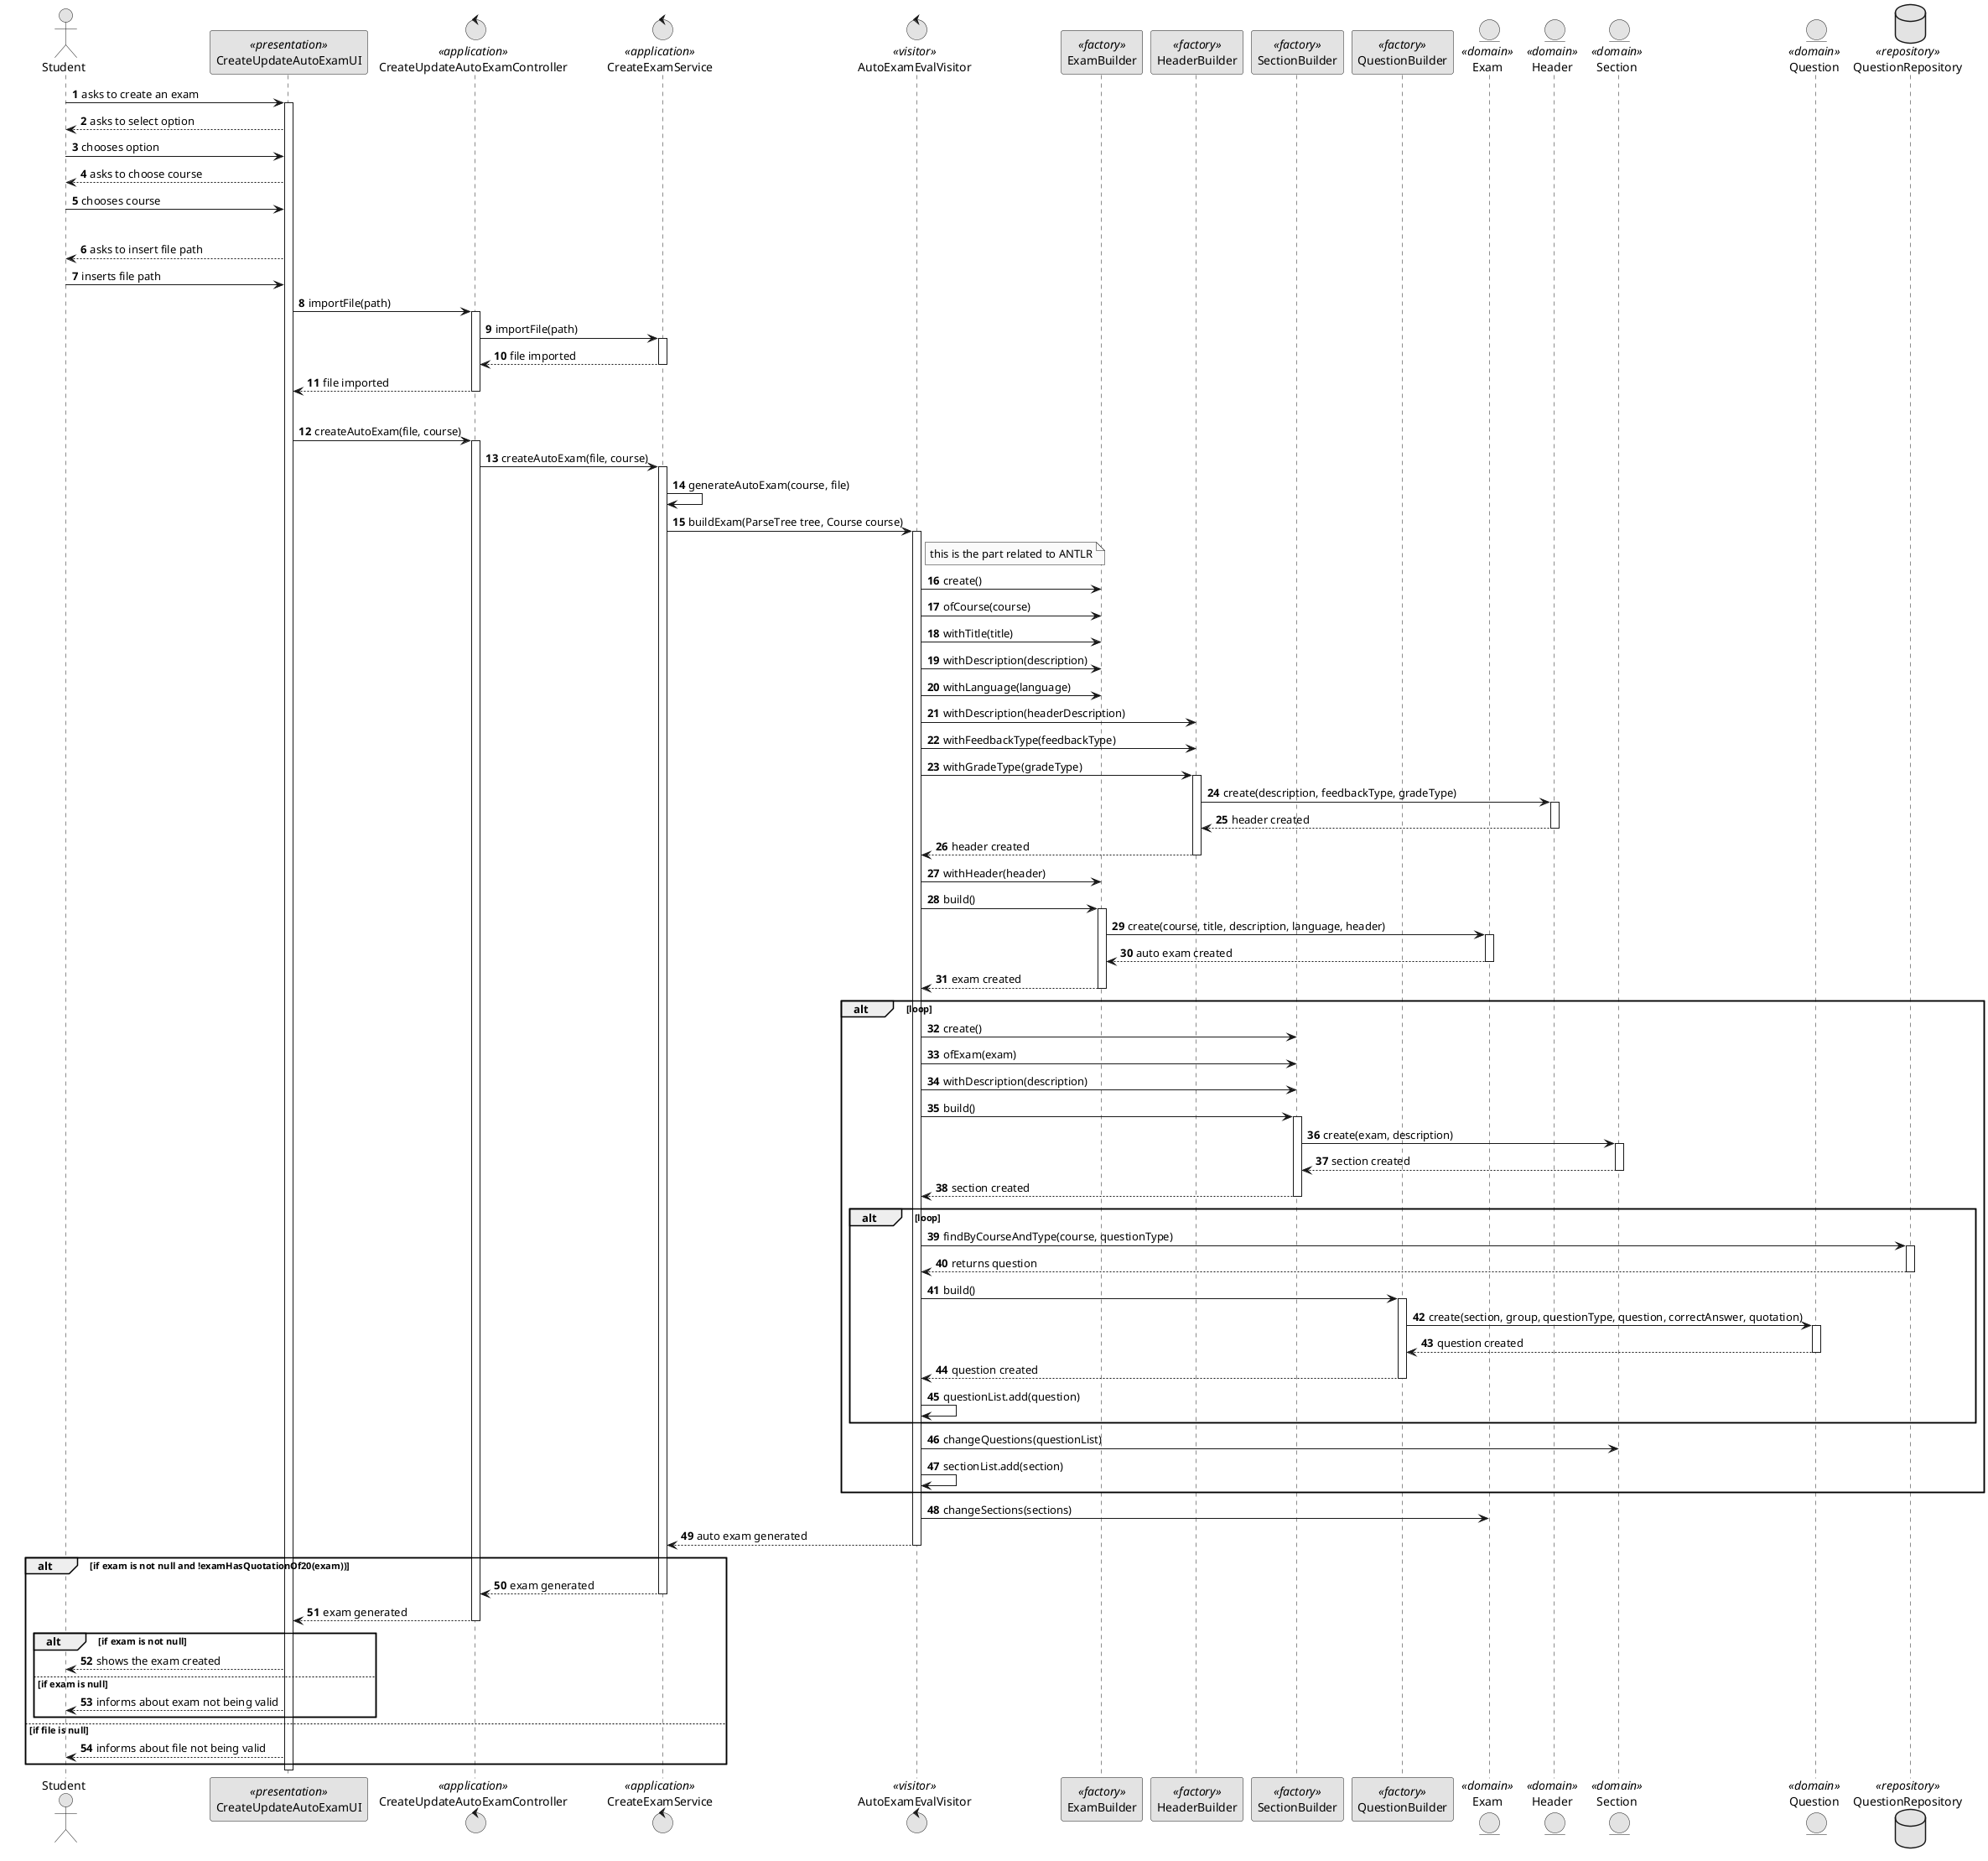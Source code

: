 @startuml
'http://plantuml.com/skinparam.html
skinparam monochrome true
skinparam packageStyle rect
skinparam defaultFontName FG Virgil
skinparam shadowing false
autonumber

actor Student as Actor
participant CreateUpdateAutoExamUI as UI <<presentation>>
control CreateUpdateAutoExamController as Controller <<application>>
control CreateExamService as Service <<application>>

control AutoExamEvalVisitor as EvalVisitor <<visitor>>
participant ExamBuilder as ExamBuilder <<factory>>
participant HeaderBuilder as HeaderBuilder <<factory>>
participant SectionBuilder as SectionBuilder <<factory>>
participant QuestionBuilder as QuestionBuilder <<factory>>
entity Exam as ExamDomain <<domain>>
entity Header as HeaderDomain <<domain>>
entity Section as SectionDomain <<domain>>
entity Question as QuestionDomain <<domain>>
database QuestionRepository as QuestionRepository <<repository>>

Actor -> UI : asks to create an exam
activate UI
    UI --> Actor : asks to select option
    Actor -> UI : chooses option
    UI --> Actor : asks to choose course
    Actor -> UI : chooses course
    alt if option is create exam
        UI --> Actor : asks to insert file path
        Actor -> UI : inserts file path
        UI -> Controller : importFile(path)
        activate Controller
            Controller -> Service : importFile(path)
            activate Service
                Service --> Controller : file imported
            deactivate Service
            Controller --> UI : file imported
        deactivate Controller
        alt if file is not null
            UI -> Controller : createAutoExam(file, course)
            activate Controller
                Controller -> Service : createAutoExam(file, course)
                activate Service
                    Service -> Service : generateAutoExam(course, file)
                    Service -> EvalVisitor : buildExam(ParseTree tree, Course course)
                    activate EvalVisitor
                        note right of EvalVisitor : this is the part related to ANTLR
                        EvalVisitor -> ExamBuilder : create()
                        EvalVisitor -> ExamBuilder : ofCourse(course)
                        EvalVisitor -> ExamBuilder : withTitle(title)
                        EvalVisitor -> ExamBuilder : withDescription(description)
                        EvalVisitor -> ExamBuilder : withLanguage(language)
                        EvalVisitor -> HeaderBuilder : withDescription(headerDescription)
                        EvalVisitor -> HeaderBuilder : withFeedbackType(feedbackType)
                        EvalVisitor -> HeaderBuilder : withGradeType(gradeType)
                        activate HeaderBuilder
                            HeaderBuilder -> HeaderDomain : create(description, feedbackType, gradeType)
                            activate HeaderDomain
                                HeaderDomain --> HeaderBuilder : header created
                            deactivate HeaderDomain
                            HeaderBuilder --> EvalVisitor : header created
                        deactivate HeaderBuilder
                        EvalVisitor -> ExamBuilder : withHeader(header)
                        EvalVisitor -> ExamBuilder : build()
                        activate ExamBuilder
                            ExamBuilder -> ExamDomain : create(course, title, description, language, header)
                            activate ExamDomain
                                ExamDomain --> ExamBuilder : auto exam created
                            deactivate ExamDomain
                            ExamBuilder --> EvalVisitor : exam created
                        deactivate ExamBuilder

                        alt loop
                            EvalVisitor -> SectionBuilder : create()
                            EvalVisitor -> SectionBuilder : ofExam(exam)
                            EvalVisitor -> SectionBuilder : withDescription(description)
                            EvalVisitor -> SectionBuilder : build()
                            activate SectionBuilder
                                SectionBuilder -> SectionDomain : create(exam, description)
                                activate SectionDomain
                                    SectionDomain --> SectionBuilder : section created
                                deactivate SectionDomain
                                SectionBuilder --> EvalVisitor : section created
                            deactivate SectionBuilder
                            alt loop
                               EvalVisitor -> QuestionRepository : findByCourseAndType(course, questionType)
                                                           activate QuestionRepository
                                                               QuestionRepository --> EvalVisitor : returns question
                                                           deactivate QuestionRepository
                                                           EvalVisitor -> QuestionBuilder : build()
                                activate QuestionBuilder
                                    QuestionBuilder -> QuestionDomain : create(section, group, questionType, question, correctAnswer, quotation)
                                    activate QuestionDomain
                                        QuestionDomain --> QuestionBuilder : question created
                                    deactivate QuestionDomain
                                    QuestionBuilder --> EvalVisitor : question created
                                deactivate QuestionBuilder
                                EvalVisitor -> EvalVisitor : questionList.add(question)
                            end
                            EvalVisitor -> SectionDomain : changeQuestions(questionList)
                            EvalVisitor -> EvalVisitor : sectionList.add(section)
                        end
                        EvalVisitor -> ExamDomain: changeSections(sections)
                        EvalVisitor --> Service :  auto exam generated
                    deactivate EvalVisitor
                    alt if exam is not null and !examHasQuotationOf20(exam))
                    Service --> Controller : exam generated
                deactivate Service
                Controller --> UI : exam generated
            deactivate Controller
            alt if exam is not null
                UI --> Actor : shows the exam created
            else if exam is null
                UI --> Actor : informs about exam not being valid
            end

        else if file is null
            UI --> Actor : informs about file not being valid
        end
deactivate UI
@enduml
